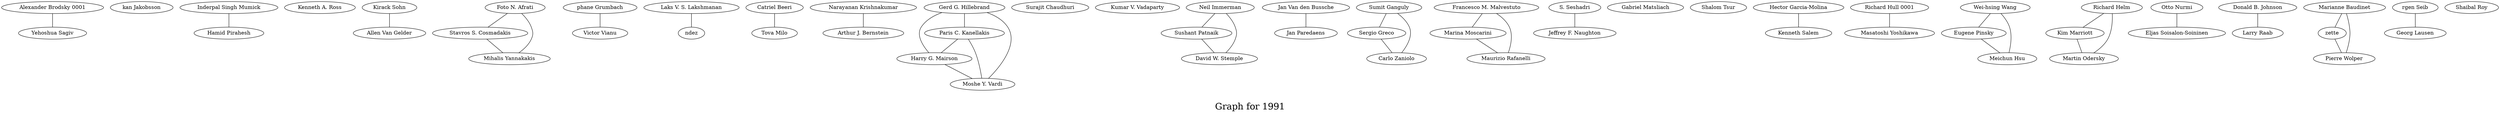 /*****
Graph for 1991
*****/

graph G {
  graph [splines=true overlap=false]
  node  [shape=ellipse, width=0.3, height=0.3]
  0 [label="Alexander Brodsky 0001"];
  1 [label="Yehoshua Sagiv"];
  2 [label="kan Jakobsson"];
  3 [label="Inderpal Singh Mumick"];
  4 [label="Hamid Pirahesh"];
  5 [label="Kenneth A. Ross"];
  6 [label="Kirack Sohn"];
  7 [label="Allen Van Gelder"];
  8 [label="Foto N. Afrati"];
  9 [label="Stavros S. Cosmadakis"];
  10 [label="Mihalis Yannakakis"];
  11 [label="phane Grumbach"];
  12 [label="Victor Vianu"];
  13 [label="Laks V. S. Lakshmanan"];
  14 [label="ndez"];
  15 [label="Catriel Beeri"];
  16 [label="Tova Milo"];
  17 [label="Narayanan Krishnakumar"];
  18 [label="Arthur J. Bernstein"];
  19 [label="Gerd G. Hillebrand"];
  20 [label="Paris C. Kanellakis"];
  21 [label="Harry G. Mairson"];
  22 [label="Moshe Y. Vardi"];
  23 [label="Surajit Chaudhuri"];
  24 [label="Kumar V. Vadaparty"];
  25 [label="Neil Immerman"];
  26 [label="Sushant Patnaik"];
  27 [label="David W. Stemple"];
  28 [label="Jan Van den Bussche"];
  29 [label="Jan Paredaens"];
  30 [label="Sumit Ganguly"];
  31 [label="Sergio Greco"];
  32 [label="Carlo Zaniolo"];
  33 [label="Francesco M. Malvestuto"];
  34 [label="Marina Moscarini"];
  35 [label="Maurizio Rafanelli"];
  36 [label="S. Seshadri"];
  37 [label="Jeffrey F. Naughton"];
  38 [label="Gabriel Matsliach"];
  39 [label="Shalom Tsur"];
  40 [label="Hector Garcia-Molina"];
  41 [label="Kenneth Salem"];
  42 [label="Richard Hull 0001"];
  43 [label="Masatoshi Yoshikawa"];
  44 [label="Wei-hsing Wang"];
  45 [label="Eugene Pinsky"];
  46 [label="Meichun Hsu"];
  47 [label="Richard Helm"];
  48 [label="Kim Marriott"];
  49 [label="Martin Odersky"];
  50 [label="Otto Nurmi"];
  51 [label="Eljas Soisalon-Soininen"];
  52 [label="Donald B. Johnson"];
  53 [label="Larry Raab"];
  54 [label="Marianne Baudinet"];
  55 [label="zette"];
  56 [label="Pierre Wolper"];
  57 [label="rgen Seib"];
  58 [label="Georg Lausen"];
  59 [label="Shaibal Roy"];
  0 -- 1;
  3 -- 4;
  6 -- 7;
  8 -- 9;
  8 -- 10;
  9 -- 10;
  11 -- 12;
  13 -- 14;
  15 -- 16;
  17 -- 18;
  19 -- 20;
  19 -- 21;
  19 -- 22;
  20 -- 21;
  20 -- 22;
  21 -- 22;
  25 -- 26;
  25 -- 27;
  26 -- 27;
  28 -- 29;
  30 -- 31;
  30 -- 32;
  31 -- 32;
  33 -- 34;
  33 -- 35;
  34 -- 35;
  36 -- 37;
  40 -- 41;
  42 -- 43;
  44 -- 45;
  44 -- 46;
  45 -- 46;
  47 -- 48;
  47 -- 49;
  48 -- 49;
  50 -- 51;
  52 -- 53;
  54 -- 55;
  54 -- 56;
  55 -- 56;
  57 -- 58;
  label = "\nGraph for 1991\n";  fontsize=24;
}

